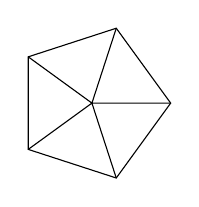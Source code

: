 \begin{tikzpicture}
% Define the points of a regular pentagon
\path (0,0) coordinate (origin);
\path (0:1cm) coordinate (P0);
\path (1*72:1cm) coordinate (P1);
\path (2*72:1cm) coordinate (P2);
\path (3*72:1cm) coordinate (P3);
\path (4*72:1cm) coordinate (P4);
% Draw the edges of the pentagon
\draw (P0) -- (P1) -- (P2) -- (P3) -- (P4) -- cycle;
% Add "spokes"
\draw (origin) -- (P0) (origin) -- (P1) (origin) -- (P2)
(origin) -- (P3) (origin) -- (P4);
\end{tikzpicture}
